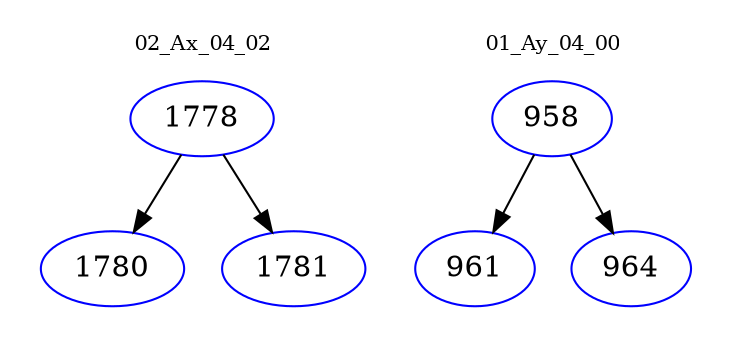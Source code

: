 digraph{
subgraph cluster_0 {
color = white
label = "02_Ax_04_02";
fontsize=10;
T0_1778 [label="1778", color="blue"]
T0_1778 -> T0_1780 [color="black"]
T0_1780 [label="1780", color="blue"]
T0_1778 -> T0_1781 [color="black"]
T0_1781 [label="1781", color="blue"]
}
subgraph cluster_1 {
color = white
label = "01_Ay_04_00";
fontsize=10;
T1_958 [label="958", color="blue"]
T1_958 -> T1_961 [color="black"]
T1_961 [label="961", color="blue"]
T1_958 -> T1_964 [color="black"]
T1_964 [label="964", color="blue"]
}
}
